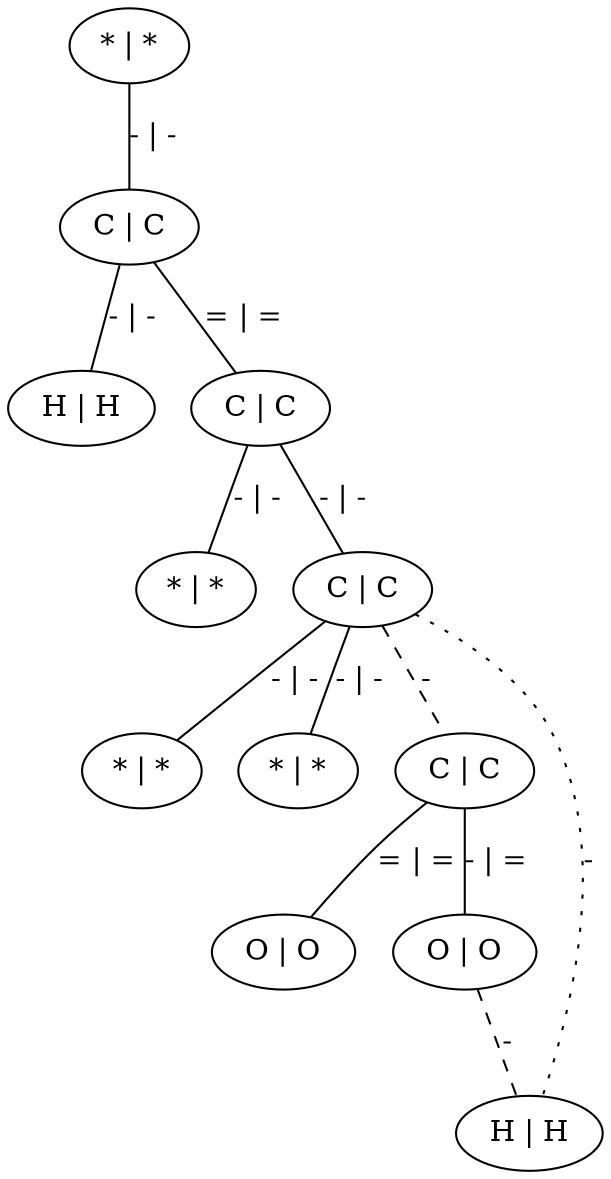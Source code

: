 graph G {
	0 [ label="* | *" ]
	1 [ label="C | C" ]
	2 [ label="H | H" ]
	3 [ label="C | C" ]
	4 [ label="* | *" ]
	5 [ label="C | C" ]
	6 [ label="* | *" ]
	7 [ label="* | *" ]
	8 [ label="C | C" ]
	9 [ label="O | O" ]
	10 [ label="O | O" ]
	11 [ label="H | H" ]
	0 -- 1 [ label="- | -" ]
	1 -- 2 [ label="- | -" ]
	1 -- 3 [ label="= | =" ]
	3 -- 4 [ label="- | -" ]
	3 -- 5 [ label="- | -" ]
	5 -- 6 [ label="- | -" ]
	5 -- 7 [ label="- | -" ]
	5 -- 8 [ style=dashed label="-" ]
	5 -- 11 [ style=dotted label="-" ]
	8 -- 9 [ label="= | =" ]
	8 -- 10 [ label="- | =" ]
	10 -- 11 [ style=dashed label="-" ]
}
